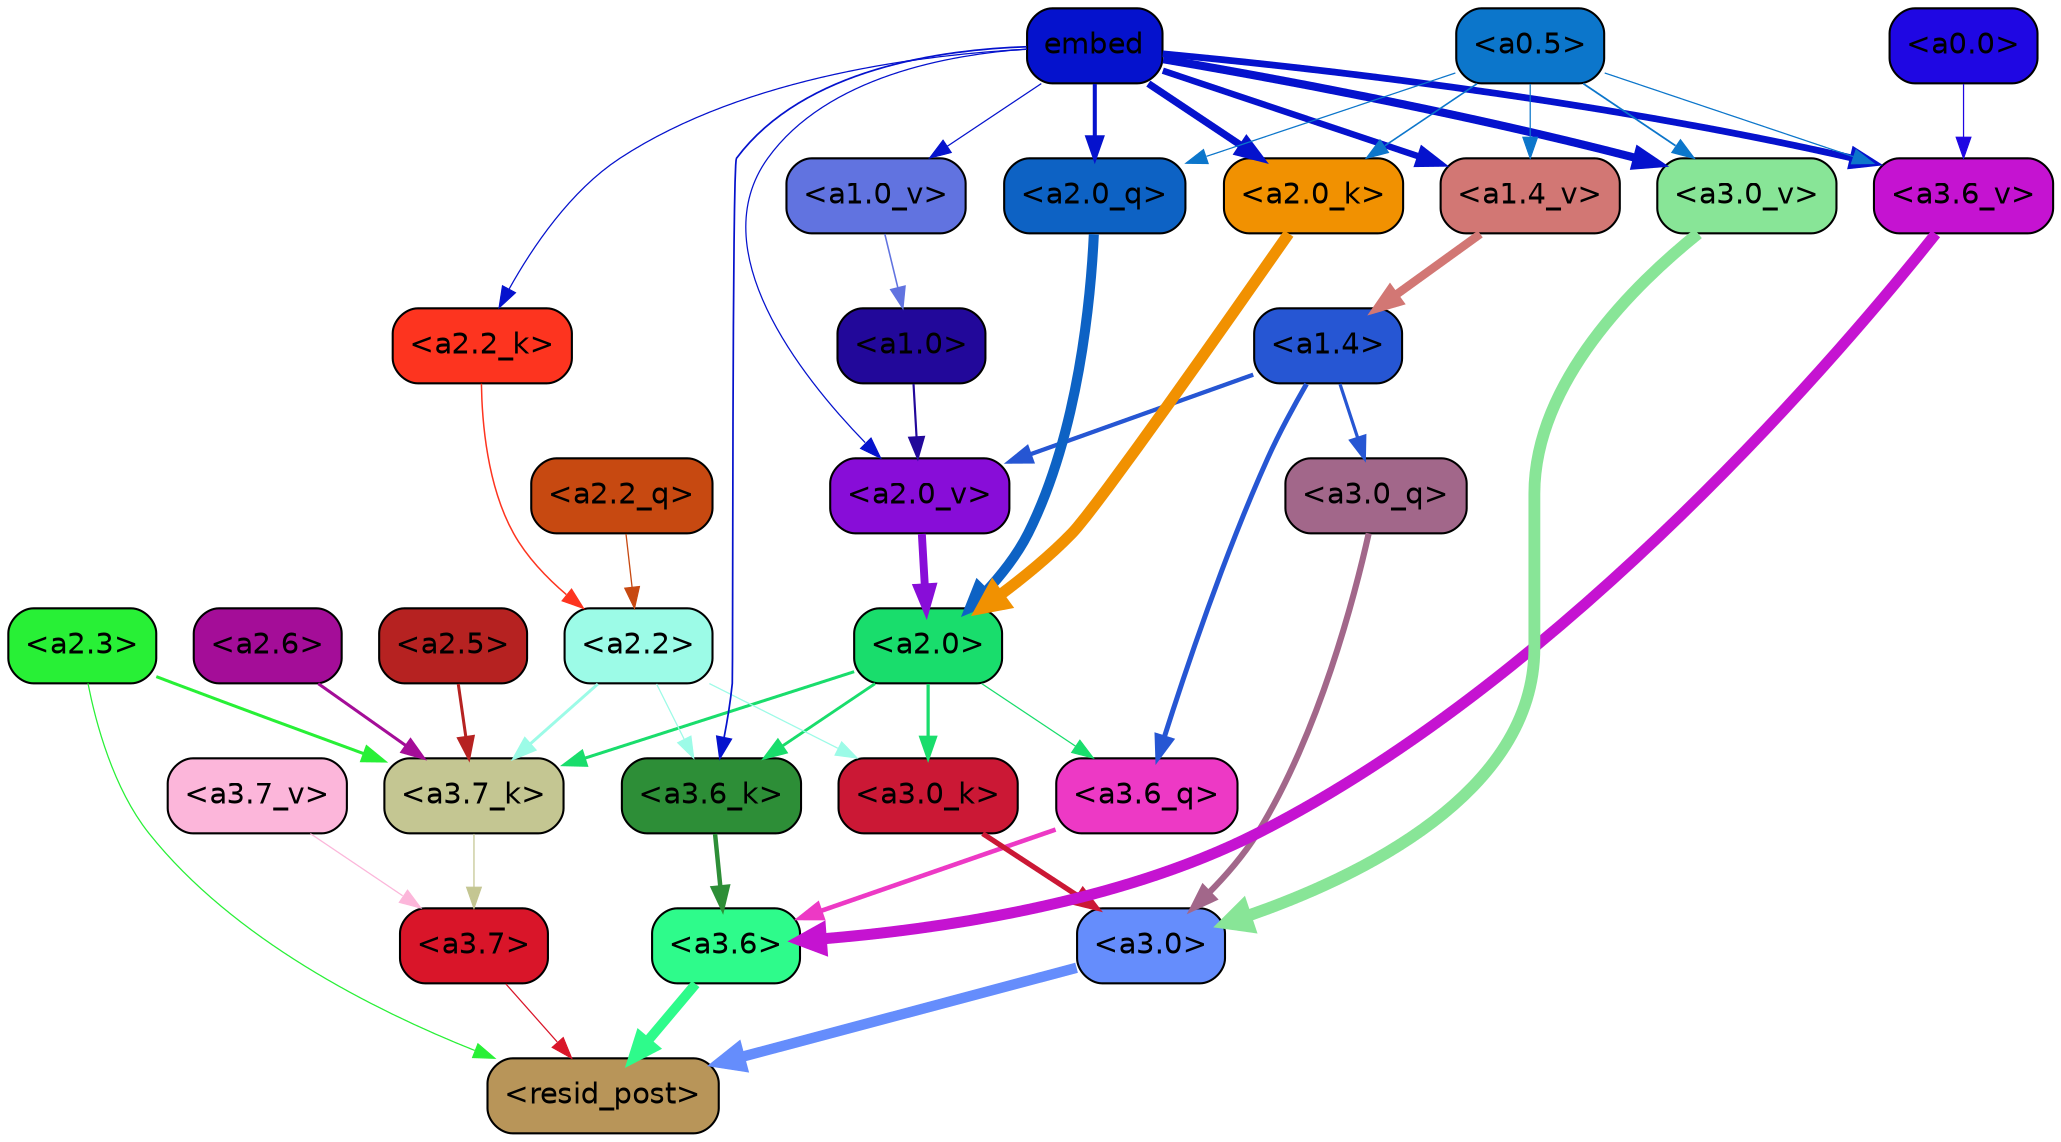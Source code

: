 strict digraph "" {
	graph [bgcolor=transparent,
		layout=dot,
		overlap=false,
		splines=true
	];
	"<a3.7>"	[color=black,
		fillcolor="#d91529",
		fontname=Helvetica,
		shape=box,
		style="filled, rounded"];
	"<resid_post>"	[color=black,
		fillcolor="#b89559",
		fontname=Helvetica,
		shape=box,
		style="filled, rounded"];
	"<a3.7>" -> "<resid_post>"	[color="#d91529",
		penwidth=0.6];
	"<a3.6>"	[color=black,
		fillcolor="#2efb8b",
		fontname=Helvetica,
		shape=box,
		style="filled, rounded"];
	"<a3.6>" -> "<resid_post>"	[color="#2efb8b",
		penwidth=4.749041676521301];
	"<a3.0>"	[color=black,
		fillcolor="#658dfc",
		fontname=Helvetica,
		shape=box,
		style="filled, rounded"];
	"<a3.0>" -> "<resid_post>"	[color="#658dfc",
		penwidth=5.004215121269226];
	"<a2.3>"	[color=black,
		fillcolor="#28f036",
		fontname=Helvetica,
		shape=box,
		style="filled, rounded"];
	"<a2.3>" -> "<resid_post>"	[color="#28f036",
		penwidth=0.6];
	"<a3.7_k>"	[color=black,
		fillcolor="#c4c692",
		fontname=Helvetica,
		shape=box,
		style="filled, rounded"];
	"<a2.3>" -> "<a3.7_k>"	[color="#28f036",
		penwidth=1.4559586644172668];
	"<a3.6_q>"	[color=black,
		fillcolor="#ed39c5",
		fontname=Helvetica,
		shape=box,
		style="filled, rounded"];
	"<a3.6_q>" -> "<a3.6>"	[color="#ed39c5",
		penwidth=2.199681341648102];
	"<a3.0_q>"	[color=black,
		fillcolor="#a2678a",
		fontname=Helvetica,
		shape=box,
		style="filled, rounded"];
	"<a3.0_q>" -> "<a3.0>"	[color="#a2678a",
		penwidth=2.9459195733070374];
	"<a3.7_k>" -> "<a3.7>"	[color="#c4c692",
		penwidth=0.6];
	"<a3.6_k>"	[color=black,
		fillcolor="#2d8e37",
		fontname=Helvetica,
		shape=box,
		style="filled, rounded"];
	"<a3.6_k>" -> "<a3.6>"	[color="#2d8e37",
		penwidth=2.13908451795578];
	"<a3.0_k>"	[color=black,
		fillcolor="#cb1835",
		fontname=Helvetica,
		shape=box,
		style="filled, rounded"];
	"<a3.0_k>" -> "<a3.0>"	[color="#cb1835",
		penwidth=2.520303964614868];
	"<a3.7_v>"	[color=black,
		fillcolor="#fcb6da",
		fontname=Helvetica,
		shape=box,
		style="filled, rounded"];
	"<a3.7_v>" -> "<a3.7>"	[color="#fcb6da",
		penwidth=0.6];
	"<a3.6_v>"	[color=black,
		fillcolor="#c513d1",
		fontname=Helvetica,
		shape=box,
		style="filled, rounded"];
	"<a3.6_v>" -> "<a3.6>"	[color="#c513d1",
		penwidth=5.297133803367615];
	"<a3.0_v>"	[color=black,
		fillcolor="#88e597",
		fontname=Helvetica,
		shape=box,
		style="filled, rounded"];
	"<a3.0_v>" -> "<a3.0>"	[color="#88e597",
		penwidth=5.680712580680847];
	"<a2.0>"	[color=black,
		fillcolor="#19dd6c",
		fontname=Helvetica,
		shape=box,
		style="filled, rounded"];
	"<a2.0>" -> "<a3.6_q>"	[color="#19dd6c",
		penwidth=0.6];
	"<a2.0>" -> "<a3.7_k>"	[color="#19dd6c",
		penwidth=1.4582423567771912];
	"<a2.0>" -> "<a3.6_k>"	[color="#19dd6c",
		penwidth=1.3792681694030762];
	"<a2.0>" -> "<a3.0_k>"	[color="#19dd6c",
		penwidth=1.5433646440505981];
	"<a1.4>"	[color=black,
		fillcolor="#2656d3",
		fontname=Helvetica,
		shape=box,
		style="filled, rounded"];
	"<a1.4>" -> "<a3.6_q>"	[color="#2656d3",
		penwidth=2.407962203025818];
	"<a1.4>" -> "<a3.0_q>"	[color="#2656d3",
		penwidth=1.5490156412124634];
	"<a2.0_v>"	[color=black,
		fillcolor="#880dd8",
		fontname=Helvetica,
		shape=box,
		style="filled, rounded"];
	"<a1.4>" -> "<a2.0_v>"	[color="#2656d3",
		penwidth=2.058677911758423];
	"<a2.6>"	[color=black,
		fillcolor="#a40d98",
		fontname=Helvetica,
		shape=box,
		style="filled, rounded"];
	"<a2.6>" -> "<a3.7_k>"	[color="#a40d98",
		penwidth=1.468173325061798];
	"<a2.5>"	[color=black,
		fillcolor="#b62221",
		fontname=Helvetica,
		shape=box,
		style="filled, rounded"];
	"<a2.5>" -> "<a3.7_k>"	[color="#b62221",
		penwidth=1.457568109035492];
	"<a2.2>"	[color=black,
		fillcolor="#9cfbe7",
		fontname=Helvetica,
		shape=box,
		style="filled, rounded"];
	"<a2.2>" -> "<a3.7_k>"	[color="#9cfbe7",
		penwidth=1.4199435114860535];
	"<a2.2>" -> "<a3.6_k>"	[color="#9cfbe7",
		penwidth=0.6];
	"<a2.2>" -> "<a3.0_k>"	[color="#9cfbe7",
		penwidth=0.6];
	embed	[color=black,
		fillcolor="#0512cd",
		fontname=Helvetica,
		shape=box,
		style="filled, rounded"];
	embed -> "<a3.6_k>"	[color="#0512cd",
		penwidth=0.8273519277572632];
	embed -> "<a3.6_v>"	[color="#0512cd",
		penwidth=3.2414157912135124];
	embed -> "<a3.0_v>"	[color="#0512cd",
		penwidth=3.929257571697235];
	"<a2.0_q>"	[color=black,
		fillcolor="#0d62c4",
		fontname=Helvetica,
		shape=box,
		style="filled, rounded"];
	embed -> "<a2.0_q>"	[color="#0512cd",
		penwidth=1.9435837268829346];
	"<a2.2_k>"	[color=black,
		fillcolor="#fd341f",
		fontname=Helvetica,
		shape=box,
		style="filled, rounded"];
	embed -> "<a2.2_k>"	[color="#0512cd",
		penwidth=0.6];
	"<a2.0_k>"	[color=black,
		fillcolor="#f19101",
		fontname=Helvetica,
		shape=box,
		style="filled, rounded"];
	embed -> "<a2.0_k>"	[color="#0512cd",
		penwidth=3.4579111337661743];
	embed -> "<a2.0_v>"	[color="#0512cd",
		penwidth=0.6];
	"<a1.4_v>"	[color=black,
		fillcolor="#d27774",
		fontname=Helvetica,
		shape=box,
		style="filled, rounded"];
	embed -> "<a1.4_v>"	[color="#0512cd",
		penwidth=3.0905416011810303];
	"<a1.0_v>"	[color=black,
		fillcolor="#6173e0",
		fontname=Helvetica,
		shape=box,
		style="filled, rounded"];
	embed -> "<a1.0_v>"	[color="#0512cd",
		penwidth=0.6];
	"<a0.5>"	[color=black,
		fillcolor="#0c76cb",
		fontname=Helvetica,
		shape=box,
		style="filled, rounded"];
	"<a0.5>" -> "<a3.6_v>"	[color="#0c76cb",
		penwidth=0.6];
	"<a0.5>" -> "<a3.0_v>"	[color="#0c76cb",
		penwidth=0.8535017371177673];
	"<a0.5>" -> "<a2.0_q>"	[color="#0c76cb",
		penwidth=0.6];
	"<a0.5>" -> "<a2.0_k>"	[color="#0c76cb",
		penwidth=0.7646331787109375];
	"<a0.5>" -> "<a1.4_v>"	[color="#0c76cb",
		penwidth=0.6];
	"<a0.0>"	[color=black,
		fillcolor="#1f07e3",
		fontname=Helvetica,
		shape=box,
		style="filled, rounded"];
	"<a0.0>" -> "<a3.6_v>"	[color="#1f07e3",
		penwidth=0.6];
	"<a2.2_q>"	[color=black,
		fillcolor="#c74911",
		fontname=Helvetica,
		shape=box,
		style="filled, rounded"];
	"<a2.2_q>" -> "<a2.2>"	[color="#c74911",
		penwidth=0.6301735639572144];
	"<a2.0_q>" -> "<a2.0>"	[color="#0d62c4",
		penwidth=4.832814455032349];
	"<a2.2_k>" -> "<a2.2>"	[color="#fd341f",
		penwidth=0.7200896441936493];
	"<a2.0_k>" -> "<a2.0>"	[color="#f19101",
		penwidth=5.423068851232529];
	"<a2.0_v>" -> "<a2.0>"	[color="#880dd8",
		penwidth=3.7890332341194153];
	"<a1.0>"	[color=black,
		fillcolor="#22089a",
		fontname=Helvetica,
		shape=box,
		style="filled, rounded"];
	"<a1.0>" -> "<a2.0_v>"	[color="#22089a",
		penwidth=1.041085124015808];
	"<a1.4_v>" -> "<a1.4>"	[color="#d27774",
		penwidth=4.065267086029053];
	"<a1.0_v>" -> "<a1.0>"	[color="#6173e0",
		penwidth=0.7517843246459961];
}
